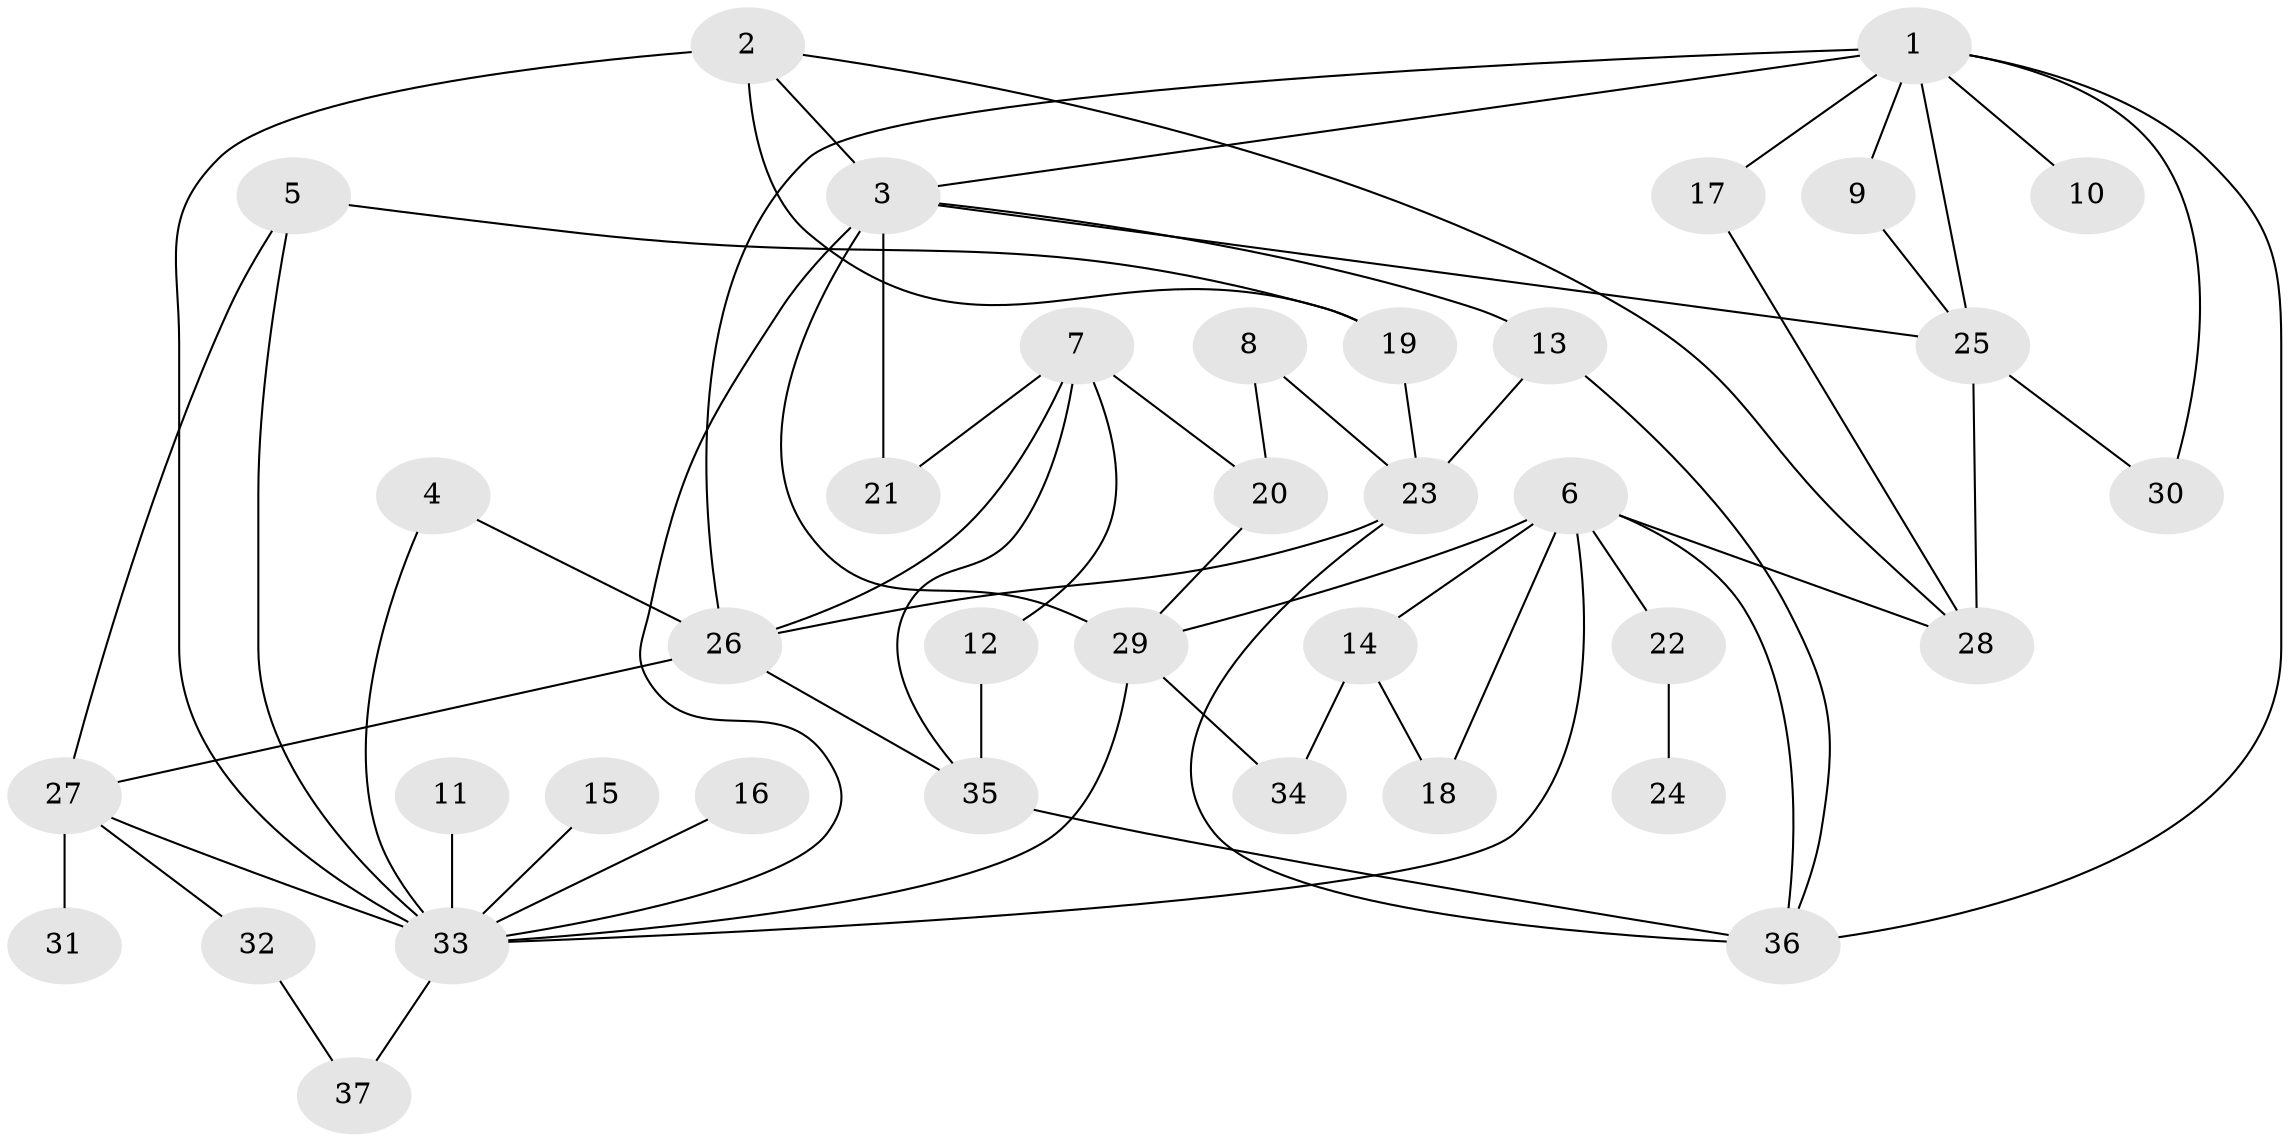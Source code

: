 // original degree distribution, {9: 0.0273972602739726, 2: 0.2876712328767123, 6: 0.0273972602739726, 3: 0.2602739726027397, 4: 0.136986301369863, 5: 0.0547945205479452, 1: 0.2054794520547945}
// Generated by graph-tools (version 1.1) at 2025/25/03/09/25 03:25:27]
// undirected, 37 vertices, 63 edges
graph export_dot {
graph [start="1"]
  node [color=gray90,style=filled];
  1;
  2;
  3;
  4;
  5;
  6;
  7;
  8;
  9;
  10;
  11;
  12;
  13;
  14;
  15;
  16;
  17;
  18;
  19;
  20;
  21;
  22;
  23;
  24;
  25;
  26;
  27;
  28;
  29;
  30;
  31;
  32;
  33;
  34;
  35;
  36;
  37;
  1 -- 3 [weight=1.0];
  1 -- 9 [weight=1.0];
  1 -- 10 [weight=1.0];
  1 -- 17 [weight=1.0];
  1 -- 25 [weight=1.0];
  1 -- 26 [weight=2.0];
  1 -- 30 [weight=2.0];
  1 -- 36 [weight=1.0];
  2 -- 3 [weight=1.0];
  2 -- 19 [weight=1.0];
  2 -- 28 [weight=1.0];
  2 -- 33 [weight=1.0];
  3 -- 13 [weight=1.0];
  3 -- 21 [weight=2.0];
  3 -- 25 [weight=1.0];
  3 -- 29 [weight=1.0];
  3 -- 33 [weight=1.0];
  4 -- 26 [weight=1.0];
  4 -- 33 [weight=1.0];
  5 -- 19 [weight=1.0];
  5 -- 27 [weight=1.0];
  5 -- 33 [weight=1.0];
  6 -- 14 [weight=1.0];
  6 -- 18 [weight=1.0];
  6 -- 22 [weight=1.0];
  6 -- 28 [weight=1.0];
  6 -- 29 [weight=1.0];
  6 -- 33 [weight=1.0];
  6 -- 36 [weight=1.0];
  7 -- 12 [weight=1.0];
  7 -- 20 [weight=1.0];
  7 -- 21 [weight=1.0];
  7 -- 26 [weight=1.0];
  7 -- 35 [weight=1.0];
  8 -- 20 [weight=1.0];
  8 -- 23 [weight=1.0];
  9 -- 25 [weight=1.0];
  11 -- 33 [weight=1.0];
  12 -- 35 [weight=1.0];
  13 -- 23 [weight=1.0];
  13 -- 36 [weight=1.0];
  14 -- 18 [weight=1.0];
  14 -- 34 [weight=1.0];
  15 -- 33 [weight=1.0];
  16 -- 33 [weight=1.0];
  17 -- 28 [weight=1.0];
  19 -- 23 [weight=1.0];
  20 -- 29 [weight=1.0];
  22 -- 24 [weight=1.0];
  23 -- 26 [weight=1.0];
  23 -- 36 [weight=1.0];
  25 -- 28 [weight=1.0];
  25 -- 30 [weight=1.0];
  26 -- 27 [weight=1.0];
  26 -- 35 [weight=1.0];
  27 -- 31 [weight=1.0];
  27 -- 32 [weight=1.0];
  27 -- 33 [weight=1.0];
  29 -- 33 [weight=1.0];
  29 -- 34 [weight=1.0];
  32 -- 37 [weight=1.0];
  33 -- 37 [weight=1.0];
  35 -- 36 [weight=1.0];
}
